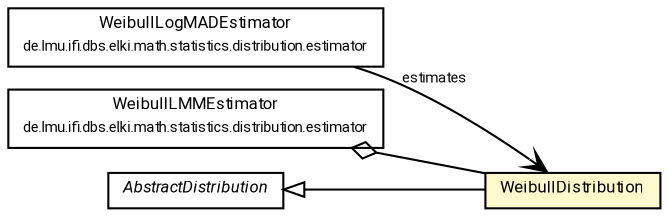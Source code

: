 #!/usr/local/bin/dot
#
# Class diagram 
# Generated by UMLGraph version R5_7_2-60-g0e99a6 (http://www.spinellis.gr/umlgraph/)
#

digraph G {
	graph [fontnames="svg"]
	edge [fontname="Roboto",fontsize=7,labelfontname="Roboto",labelfontsize=7,color="black"];
	node [fontname="Roboto",fontcolor="black",fontsize=8,shape=plaintext,margin=0,width=0,height=0];
	nodesep=0.15;
	ranksep=0.25;
	rankdir=LR;
	// de.lmu.ifi.dbs.elki.math.statistics.distribution.estimator.WeibullLogMADEstimator
	c10798221 [label=<<table title="de.lmu.ifi.dbs.elki.math.statistics.distribution.estimator.WeibullLogMADEstimator" border="0" cellborder="1" cellspacing="0" cellpadding="2" href="estimator/WeibullLogMADEstimator.html" target="_parent">
		<tr><td><table border="0" cellspacing="0" cellpadding="1">
		<tr><td align="center" balign="center"> <font face="Roboto">WeibullLogMADEstimator</font> </td></tr>
		<tr><td align="center" balign="center"> <font face="Roboto" point-size="7.0">de.lmu.ifi.dbs.elki.math.statistics.distribution.estimator</font> </td></tr>
		</table></td></tr>
		</table>>, URL="estimator/WeibullLogMADEstimator.html"];
	// de.lmu.ifi.dbs.elki.math.statistics.distribution.estimator.WeibullLMMEstimator
	c10798265 [label=<<table title="de.lmu.ifi.dbs.elki.math.statistics.distribution.estimator.WeibullLMMEstimator" border="0" cellborder="1" cellspacing="0" cellpadding="2" href="estimator/WeibullLMMEstimator.html" target="_parent">
		<tr><td><table border="0" cellspacing="0" cellpadding="1">
		<tr><td align="center" balign="center"> <font face="Roboto">WeibullLMMEstimator</font> </td></tr>
		<tr><td align="center" balign="center"> <font face="Roboto" point-size="7.0">de.lmu.ifi.dbs.elki.math.statistics.distribution.estimator</font> </td></tr>
		</table></td></tr>
		</table>>, URL="estimator/WeibullLMMEstimator.html"];
	// de.lmu.ifi.dbs.elki.math.statistics.distribution.AbstractDistribution
	c10798350 [label=<<table title="de.lmu.ifi.dbs.elki.math.statistics.distribution.AbstractDistribution" border="0" cellborder="1" cellspacing="0" cellpadding="2" href="AbstractDistribution.html" target="_parent">
		<tr><td><table border="0" cellspacing="0" cellpadding="1">
		<tr><td align="center" balign="center"> <font face="Roboto"><i>AbstractDistribution</i></font> </td></tr>
		</table></td></tr>
		</table>>, URL="AbstractDistribution.html"];
	// de.lmu.ifi.dbs.elki.math.statistics.distribution.WeibullDistribution
	c10798356 [label=<<table title="de.lmu.ifi.dbs.elki.math.statistics.distribution.WeibullDistribution" border="0" cellborder="1" cellspacing="0" cellpadding="2" bgcolor="lemonChiffon" href="WeibullDistribution.html" target="_parent">
		<tr><td><table border="0" cellspacing="0" cellpadding="1">
		<tr><td align="center" balign="center"> <font face="Roboto">WeibullDistribution</font> </td></tr>
		</table></td></tr>
		</table>>, URL="WeibullDistribution.html"];
	// de.lmu.ifi.dbs.elki.math.statistics.distribution.estimator.WeibullLogMADEstimator navassoc de.lmu.ifi.dbs.elki.math.statistics.distribution.WeibullDistribution
	c10798221 -> c10798356 [arrowhead=open,weight=1,label="estimates"];
	// de.lmu.ifi.dbs.elki.math.statistics.distribution.estimator.WeibullLMMEstimator has de.lmu.ifi.dbs.elki.math.statistics.distribution.WeibullDistribution
	c10798265 -> c10798356 [arrowhead=none,arrowtail=ediamond,dir=back,weight=4];
	// de.lmu.ifi.dbs.elki.math.statistics.distribution.WeibullDistribution extends de.lmu.ifi.dbs.elki.math.statistics.distribution.AbstractDistribution
	c10798350 -> c10798356 [arrowtail=empty,dir=back,weight=10];
}

